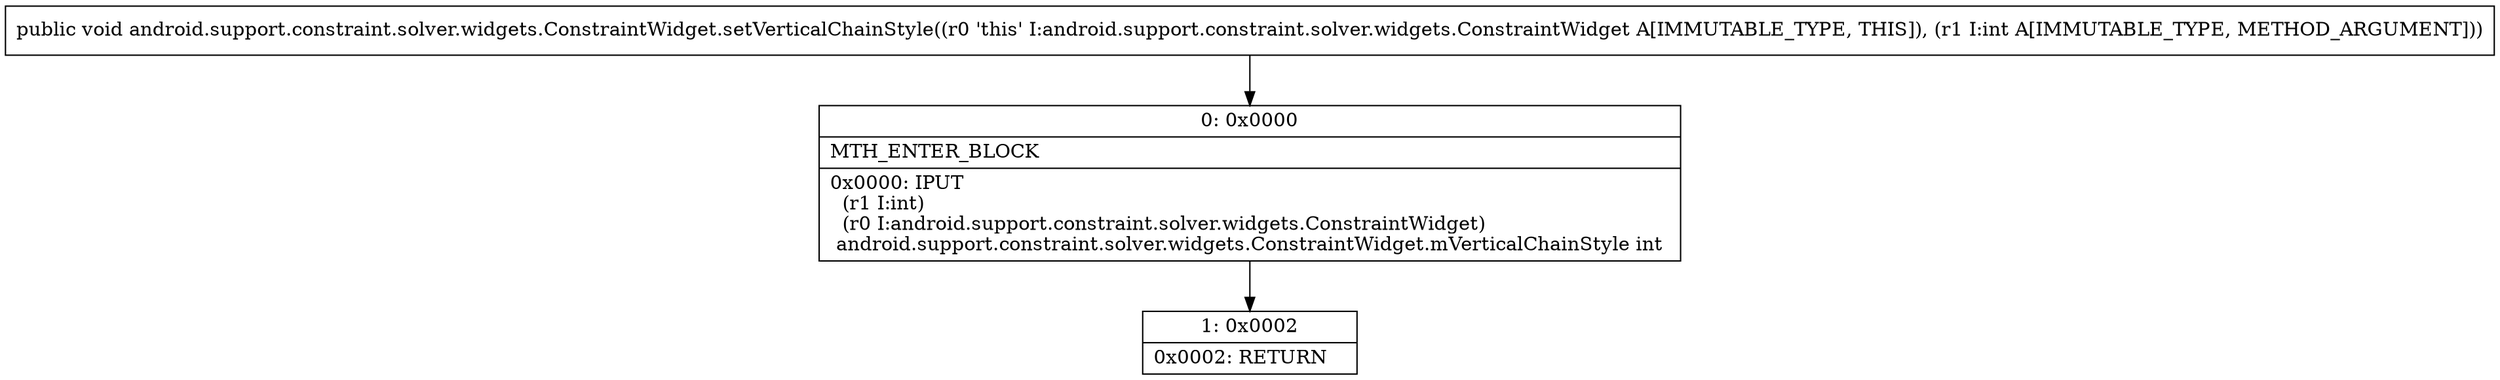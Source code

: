 digraph "CFG forandroid.support.constraint.solver.widgets.ConstraintWidget.setVerticalChainStyle(I)V" {
Node_0 [shape=record,label="{0\:\ 0x0000|MTH_ENTER_BLOCK\l|0x0000: IPUT  \l  (r1 I:int)\l  (r0 I:android.support.constraint.solver.widgets.ConstraintWidget)\l android.support.constraint.solver.widgets.ConstraintWidget.mVerticalChainStyle int \l}"];
Node_1 [shape=record,label="{1\:\ 0x0002|0x0002: RETURN   \l}"];
MethodNode[shape=record,label="{public void android.support.constraint.solver.widgets.ConstraintWidget.setVerticalChainStyle((r0 'this' I:android.support.constraint.solver.widgets.ConstraintWidget A[IMMUTABLE_TYPE, THIS]), (r1 I:int A[IMMUTABLE_TYPE, METHOD_ARGUMENT])) }"];
MethodNode -> Node_0;
Node_0 -> Node_1;
}

